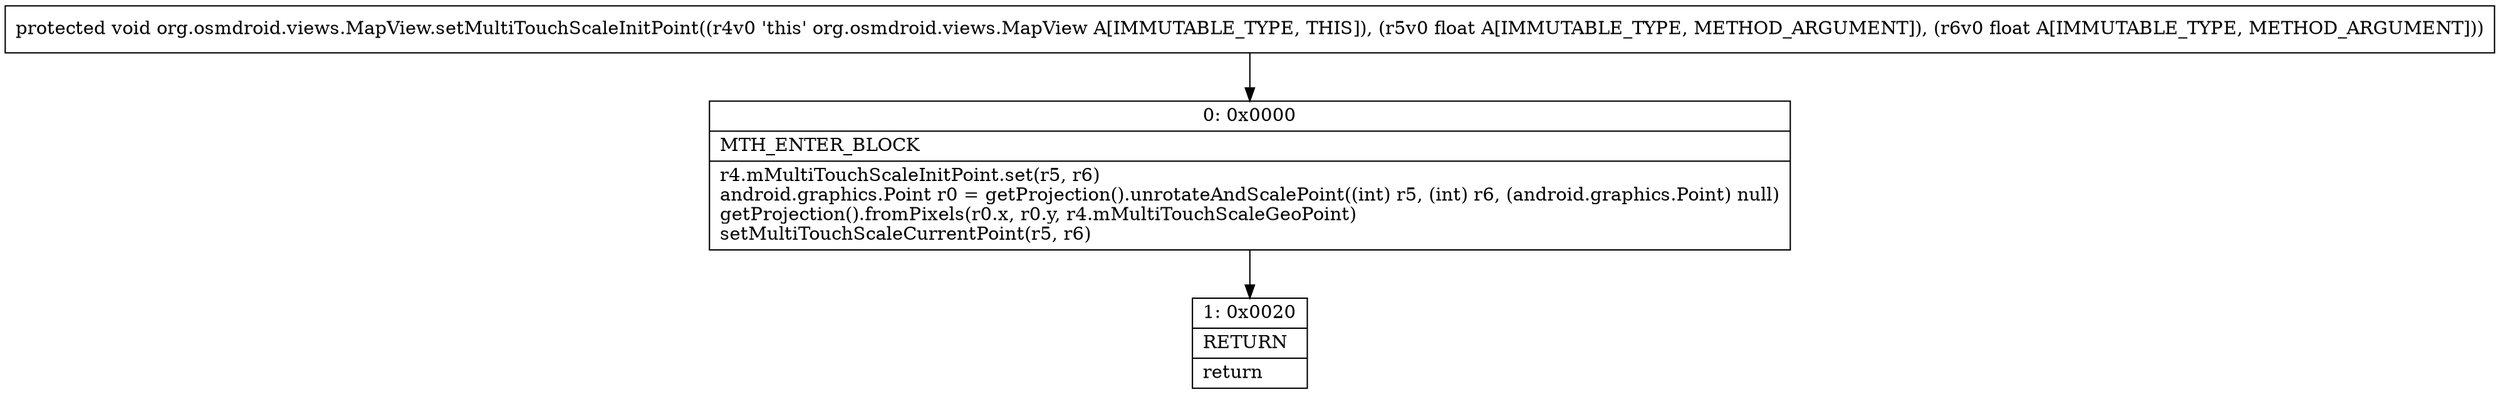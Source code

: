 digraph "CFG fororg.osmdroid.views.MapView.setMultiTouchScaleInitPoint(FF)V" {
Node_0 [shape=record,label="{0\:\ 0x0000|MTH_ENTER_BLOCK\l|r4.mMultiTouchScaleInitPoint.set(r5, r6)\landroid.graphics.Point r0 = getProjection().unrotateAndScalePoint((int) r5, (int) r6, (android.graphics.Point) null)\lgetProjection().fromPixels(r0.x, r0.y, r4.mMultiTouchScaleGeoPoint)\lsetMultiTouchScaleCurrentPoint(r5, r6)\l}"];
Node_1 [shape=record,label="{1\:\ 0x0020|RETURN\l|return\l}"];
MethodNode[shape=record,label="{protected void org.osmdroid.views.MapView.setMultiTouchScaleInitPoint((r4v0 'this' org.osmdroid.views.MapView A[IMMUTABLE_TYPE, THIS]), (r5v0 float A[IMMUTABLE_TYPE, METHOD_ARGUMENT]), (r6v0 float A[IMMUTABLE_TYPE, METHOD_ARGUMENT])) }"];
MethodNode -> Node_0;
Node_0 -> Node_1;
}

